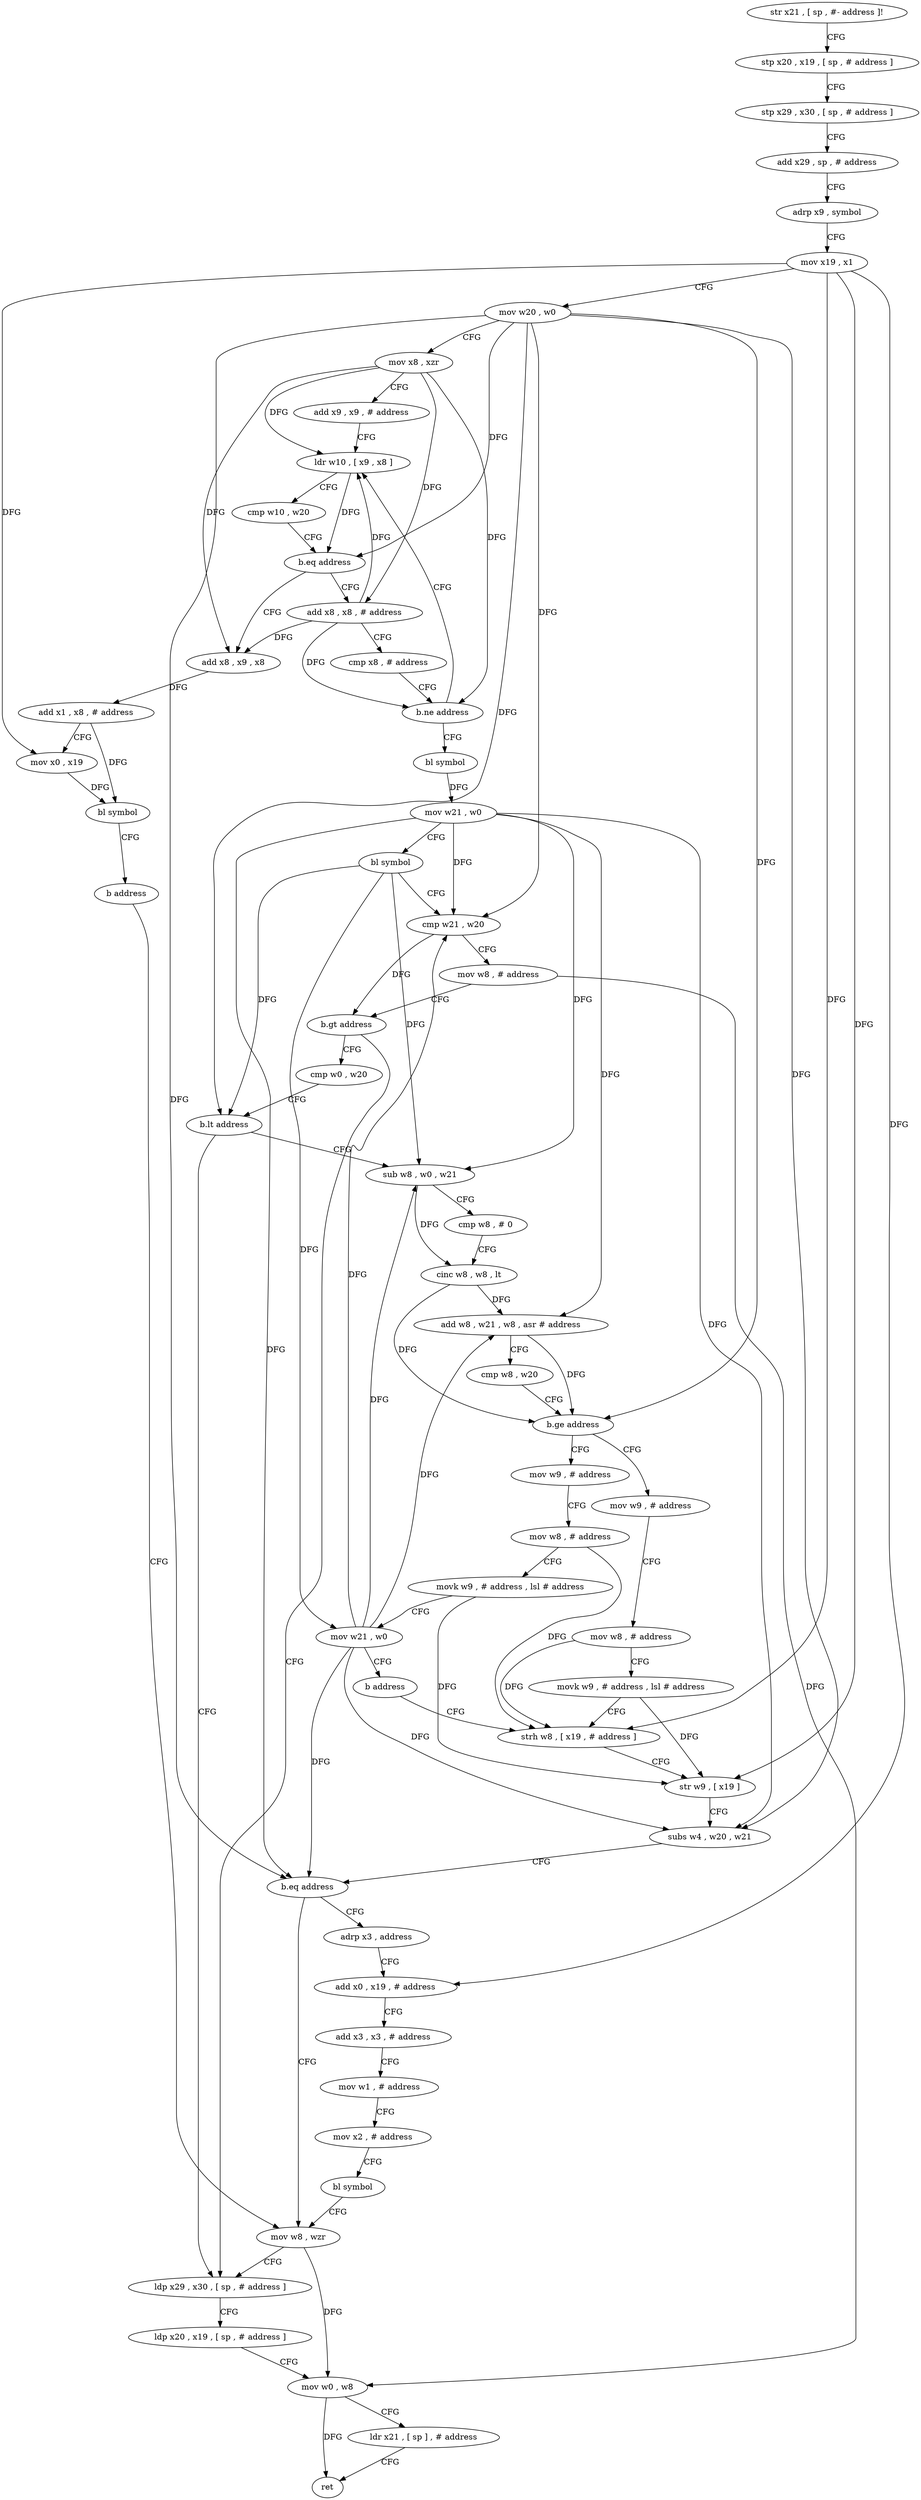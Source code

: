 digraph "func" {
"4213184" [label = "str x21 , [ sp , #- address ]!" ]
"4213188" [label = "stp x20 , x19 , [ sp , # address ]" ]
"4213192" [label = "stp x29 , x30 , [ sp , # address ]" ]
"4213196" [label = "add x29 , sp , # address" ]
"4213200" [label = "adrp x9 , symbol" ]
"4213204" [label = "mov x19 , x1" ]
"4213208" [label = "mov w20 , w0" ]
"4213212" [label = "mov x8 , xzr" ]
"4213216" [label = "add x9 , x9 , # address" ]
"4213220" [label = "ldr w10 , [ x9 , x8 ]" ]
"4213320" [label = "add x8 , x9 , x8" ]
"4213324" [label = "add x1 , x8 , # address" ]
"4213328" [label = "mov x0 , x19" ]
"4213332" [label = "bl symbol" ]
"4213336" [label = "b address" ]
"4213392" [label = "mov w8 , wzr" ]
"4213232" [label = "add x8 , x8 , # address" ]
"4213236" [label = "cmp x8 , # address" ]
"4213240" [label = "b.ne address" ]
"4213244" [label = "bl symbol" ]
"4213396" [label = "ldp x29 , x30 , [ sp , # address ]" ]
"4213224" [label = "cmp w10 , w20" ]
"4213228" [label = "b.eq address" ]
"4213248" [label = "mov w21 , w0" ]
"4213252" [label = "bl symbol" ]
"4213256" [label = "cmp w21 , w20" ]
"4213260" [label = "mov w8 , # address" ]
"4213264" [label = "b.gt address" ]
"4213268" [label = "cmp w0 , w20" ]
"4213400" [label = "ldp x20 , x19 , [ sp , # address ]" ]
"4213404" [label = "mov w0 , w8" ]
"4213408" [label = "ldr x21 , [ sp ] , # address" ]
"4213412" [label = "ret" ]
"4213272" [label = "b.lt address" ]
"4213276" [label = "sub w8 , w0 , w21" ]
"4213280" [label = "cmp w8 , # 0" ]
"4213284" [label = "cinc w8 , w8 , lt" ]
"4213288" [label = "add w8 , w21 , w8 , asr # address" ]
"4213292" [label = "cmp w8 , w20" ]
"4213296" [label = "b.ge address" ]
"4213340" [label = "mov w9 , # address" ]
"4213300" [label = "mov w9 , # address" ]
"4213344" [label = "mov w8 , # address" ]
"4213348" [label = "movk w9 , # address , lsl # address" ]
"4213352" [label = "strh w8 , [ x19 , # address ]" ]
"4213304" [label = "mov w8 , # address" ]
"4213308" [label = "movk w9 , # address , lsl # address" ]
"4213312" [label = "mov w21 , w0" ]
"4213316" [label = "b address" ]
"4213368" [label = "adrp x3 , address" ]
"4213372" [label = "add x0 , x19 , # address" ]
"4213376" [label = "add x3 , x3 , # address" ]
"4213380" [label = "mov w1 , # address" ]
"4213384" [label = "mov x2 , # address" ]
"4213388" [label = "bl symbol" ]
"4213356" [label = "str w9 , [ x19 ]" ]
"4213360" [label = "subs w4 , w20 , w21" ]
"4213364" [label = "b.eq address" ]
"4213184" -> "4213188" [ label = "CFG" ]
"4213188" -> "4213192" [ label = "CFG" ]
"4213192" -> "4213196" [ label = "CFG" ]
"4213196" -> "4213200" [ label = "CFG" ]
"4213200" -> "4213204" [ label = "CFG" ]
"4213204" -> "4213208" [ label = "CFG" ]
"4213204" -> "4213328" [ label = "DFG" ]
"4213204" -> "4213352" [ label = "DFG" ]
"4213204" -> "4213356" [ label = "DFG" ]
"4213204" -> "4213372" [ label = "DFG" ]
"4213208" -> "4213212" [ label = "CFG" ]
"4213208" -> "4213228" [ label = "DFG" ]
"4213208" -> "4213256" [ label = "DFG" ]
"4213208" -> "4213272" [ label = "DFG" ]
"4213208" -> "4213296" [ label = "DFG" ]
"4213208" -> "4213360" [ label = "DFG" ]
"4213208" -> "4213364" [ label = "DFG" ]
"4213212" -> "4213216" [ label = "CFG" ]
"4213212" -> "4213220" [ label = "DFG" ]
"4213212" -> "4213320" [ label = "DFG" ]
"4213212" -> "4213232" [ label = "DFG" ]
"4213212" -> "4213240" [ label = "DFG" ]
"4213216" -> "4213220" [ label = "CFG" ]
"4213220" -> "4213224" [ label = "CFG" ]
"4213220" -> "4213228" [ label = "DFG" ]
"4213320" -> "4213324" [ label = "DFG" ]
"4213324" -> "4213328" [ label = "CFG" ]
"4213324" -> "4213332" [ label = "DFG" ]
"4213328" -> "4213332" [ label = "DFG" ]
"4213332" -> "4213336" [ label = "CFG" ]
"4213336" -> "4213392" [ label = "CFG" ]
"4213392" -> "4213396" [ label = "CFG" ]
"4213392" -> "4213404" [ label = "DFG" ]
"4213232" -> "4213236" [ label = "CFG" ]
"4213232" -> "4213220" [ label = "DFG" ]
"4213232" -> "4213320" [ label = "DFG" ]
"4213232" -> "4213240" [ label = "DFG" ]
"4213236" -> "4213240" [ label = "CFG" ]
"4213240" -> "4213220" [ label = "CFG" ]
"4213240" -> "4213244" [ label = "CFG" ]
"4213244" -> "4213248" [ label = "DFG" ]
"4213396" -> "4213400" [ label = "CFG" ]
"4213224" -> "4213228" [ label = "CFG" ]
"4213228" -> "4213320" [ label = "CFG" ]
"4213228" -> "4213232" [ label = "CFG" ]
"4213248" -> "4213252" [ label = "CFG" ]
"4213248" -> "4213256" [ label = "DFG" ]
"4213248" -> "4213276" [ label = "DFG" ]
"4213248" -> "4213288" [ label = "DFG" ]
"4213248" -> "4213360" [ label = "DFG" ]
"4213248" -> "4213364" [ label = "DFG" ]
"4213252" -> "4213256" [ label = "CFG" ]
"4213252" -> "4213272" [ label = "DFG" ]
"4213252" -> "4213276" [ label = "DFG" ]
"4213252" -> "4213312" [ label = "DFG" ]
"4213256" -> "4213260" [ label = "CFG" ]
"4213256" -> "4213264" [ label = "DFG" ]
"4213260" -> "4213264" [ label = "CFG" ]
"4213260" -> "4213404" [ label = "DFG" ]
"4213264" -> "4213396" [ label = "CFG" ]
"4213264" -> "4213268" [ label = "CFG" ]
"4213268" -> "4213272" [ label = "CFG" ]
"4213400" -> "4213404" [ label = "CFG" ]
"4213404" -> "4213408" [ label = "CFG" ]
"4213404" -> "4213412" [ label = "DFG" ]
"4213408" -> "4213412" [ label = "CFG" ]
"4213272" -> "4213396" [ label = "CFG" ]
"4213272" -> "4213276" [ label = "CFG" ]
"4213276" -> "4213280" [ label = "CFG" ]
"4213276" -> "4213284" [ label = "DFG" ]
"4213280" -> "4213284" [ label = "CFG" ]
"4213284" -> "4213288" [ label = "DFG" ]
"4213284" -> "4213296" [ label = "DFG" ]
"4213288" -> "4213292" [ label = "CFG" ]
"4213288" -> "4213296" [ label = "DFG" ]
"4213292" -> "4213296" [ label = "CFG" ]
"4213296" -> "4213340" [ label = "CFG" ]
"4213296" -> "4213300" [ label = "CFG" ]
"4213340" -> "4213344" [ label = "CFG" ]
"4213300" -> "4213304" [ label = "CFG" ]
"4213344" -> "4213348" [ label = "CFG" ]
"4213344" -> "4213352" [ label = "DFG" ]
"4213348" -> "4213352" [ label = "CFG" ]
"4213348" -> "4213356" [ label = "DFG" ]
"4213352" -> "4213356" [ label = "CFG" ]
"4213304" -> "4213308" [ label = "CFG" ]
"4213304" -> "4213352" [ label = "DFG" ]
"4213308" -> "4213312" [ label = "CFG" ]
"4213308" -> "4213356" [ label = "DFG" ]
"4213312" -> "4213316" [ label = "CFG" ]
"4213312" -> "4213276" [ label = "DFG" ]
"4213312" -> "4213256" [ label = "DFG" ]
"4213312" -> "4213288" [ label = "DFG" ]
"4213312" -> "4213360" [ label = "DFG" ]
"4213312" -> "4213364" [ label = "DFG" ]
"4213316" -> "4213352" [ label = "CFG" ]
"4213368" -> "4213372" [ label = "CFG" ]
"4213372" -> "4213376" [ label = "CFG" ]
"4213376" -> "4213380" [ label = "CFG" ]
"4213380" -> "4213384" [ label = "CFG" ]
"4213384" -> "4213388" [ label = "CFG" ]
"4213388" -> "4213392" [ label = "CFG" ]
"4213356" -> "4213360" [ label = "CFG" ]
"4213360" -> "4213364" [ label = "CFG" ]
"4213364" -> "4213392" [ label = "CFG" ]
"4213364" -> "4213368" [ label = "CFG" ]
}
